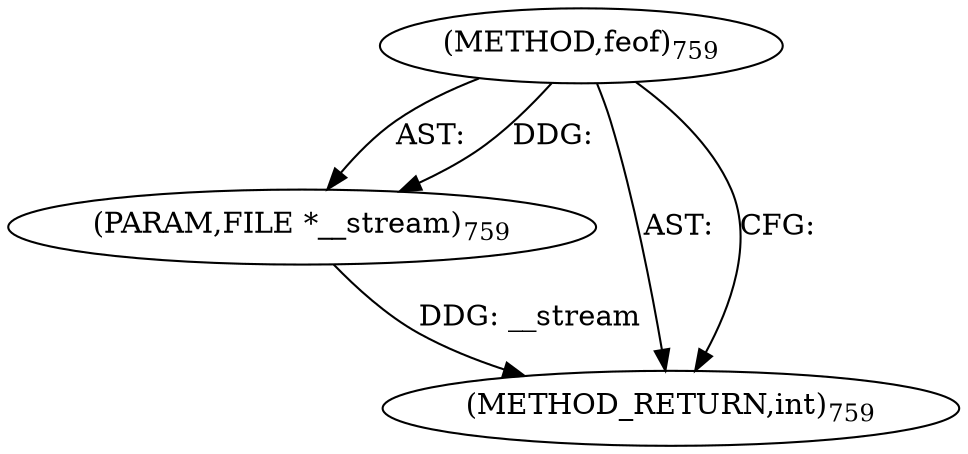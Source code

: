 digraph "feof" {  
"2655" [label = <(METHOD,feof)<SUB>759</SUB>> ]
"2656" [label = <(PARAM,FILE *__stream)<SUB>759</SUB>> ]
"2657" [label = <(METHOD_RETURN,int)<SUB>759</SUB>> ]
  "2655" -> "2656"  [ label = "AST: "] 
  "2655" -> "2657"  [ label = "AST: "] 
  "2655" -> "2657"  [ label = "CFG: "] 
  "2656" -> "2657"  [ label = "DDG: __stream"] 
  "2655" -> "2656"  [ label = "DDG: "] 
}
